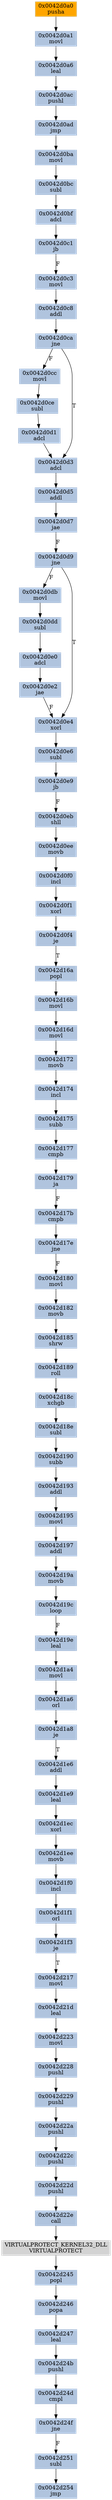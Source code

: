 strict digraph G {
	graph [bgcolor=transparent,
		name=G
	];
	node [color=lightsteelblue,
		fillcolor=lightsteelblue,
		shape=rectangle,
		style=filled
	];
	"0x0042d22a"	[label="0x0042d22a
pushl"];
	"0x0042d22c"	[label="0x0042d22c
pushl"];
	"0x0042d22a" -> "0x0042d22c"	[color="#000000"];
	"0x0042d0f1"	[label="0x0042d0f1
xorl"];
	"0x0042d0f4"	[label="0x0042d0f4
je"];
	"0x0042d0f1" -> "0x0042d0f4"	[color="#000000"];
	"0x0042d17e"	[label="0x0042d17e
jne"];
	"0x0042d180"	[label="0x0042d180
movl"];
	"0x0042d17e" -> "0x0042d180"	[color="#000000",
		label=F];
	"0x0042d254"	[label="0x0042d254
jmp"];
	"0x0042d1ee"	[label="0x0042d1ee
movb"];
	"0x0042d1f0"	[label="0x0042d1f0
incl"];
	"0x0042d1ee" -> "0x0042d1f0"	[color="#000000"];
	"0x0042d0a6"	[label="0x0042d0a6
leal"];
	"0x0042d0ac"	[label="0x0042d0ac
pushl"];
	"0x0042d0a6" -> "0x0042d0ac"	[color="#000000"];
	"0x0042d175"	[label="0x0042d175
subb"];
	"0x0042d177"	[label="0x0042d177
cmpb"];
	"0x0042d175" -> "0x0042d177"	[color="#000000"];
	"0x0042d19e"	[label="0x0042d19e
leal"];
	"0x0042d1a4"	[label="0x0042d1a4
movl"];
	"0x0042d19e" -> "0x0042d1a4"	[color="#000000"];
	"0x0042d24f"	[label="0x0042d24f
jne"];
	"0x0042d251"	[label="0x0042d251
subl"];
	"0x0042d24f" -> "0x0042d251"	[color="#000000",
		label=F];
	"0x0042d0db"	[label="0x0042d0db
movl"];
	"0x0042d0dd"	[label="0x0042d0dd
subl"];
	"0x0042d0db" -> "0x0042d0dd"	[color="#000000"];
	"0x0042d182"	[label="0x0042d182
movb"];
	"0x0042d180" -> "0x0042d182"	[color="#000000"];
	"0x0042d179"	[label="0x0042d179
ja"];
	"0x0042d17b"	[label="0x0042d17b
cmpb"];
	"0x0042d179" -> "0x0042d17b"	[color="#000000",
		label=F];
	"0x0042d1e9"	[label="0x0042d1e9
leal"];
	"0x0042d1ec"	[label="0x0042d1ec
xorl"];
	"0x0042d1e9" -> "0x0042d1ec"	[color="#000000"];
	"0x0042d0e9"	[label="0x0042d0e9
jb"];
	"0x0042d0eb"	[label="0x0042d0eb
shll"];
	"0x0042d0e9" -> "0x0042d0eb"	[color="#000000",
		label=F];
	"0x0042d1f1"	[label="0x0042d1f1
orl"];
	"0x0042d1f3"	[label="0x0042d1f3
je"];
	"0x0042d1f1" -> "0x0042d1f3"	[color="#000000"];
	"0x0042d0ee"	[label="0x0042d0ee
movb"];
	"0x0042d0f0"	[label="0x0042d0f0
incl"];
	"0x0042d0ee" -> "0x0042d0f0"	[color="#000000"];
	VIRTUALPROTECT_KERNEL32_DLL	[color=lightgrey,
		fillcolor=lightgrey,
		label="VIRTUALPROTECT_KERNEL32_DLL
VIRTUALPROTECT"];
	"0x0042d245"	[label="0x0042d245
popl"];
	VIRTUALPROTECT_KERNEL32_DLL -> "0x0042d245"	[color="#000000"];
	"0x0042d177" -> "0x0042d179"	[color="#000000"];
	"0x0042d0d5"	[label="0x0042d0d5
addl"];
	"0x0042d0d7"	[label="0x0042d0d7
jae"];
	"0x0042d0d5" -> "0x0042d0d7"	[color="#000000"];
	"0x0042d193"	[label="0x0042d193
addl"];
	"0x0042d195"	[label="0x0042d195
movl"];
	"0x0042d193" -> "0x0042d195"	[color="#000000"];
	"0x0042d0c1"	[label="0x0042d0c1
jb"];
	"0x0042d0c3"	[label="0x0042d0c3
movl"];
	"0x0042d0c1" -> "0x0042d0c3"	[color="#000000",
		label=F];
	"0x0042d0cc"	[label="0x0042d0cc
movl"];
	"0x0042d0ce"	[label="0x0042d0ce
subl"];
	"0x0042d0cc" -> "0x0042d0ce"	[color="#000000"];
	"0x0042d246"	[label="0x0042d246
popa"];
	"0x0042d247"	[label="0x0042d247
leal"];
	"0x0042d246" -> "0x0042d247"	[color="#000000"];
	"0x0042d189"	[label="0x0042d189
roll"];
	"0x0042d18c"	[label="0x0042d18c
xchgb"];
	"0x0042d189" -> "0x0042d18c"	[color="#000000"];
	"0x0042d1ec" -> "0x0042d1ee"	[color="#000000"];
	"0x0042d18e"	[label="0x0042d18e
subl"];
	"0x0042d18c" -> "0x0042d18e"	[color="#000000"];
	"0x0042d16b"	[label="0x0042d16b
movl"];
	"0x0042d16d"	[label="0x0042d16d
movl"];
	"0x0042d16b" -> "0x0042d16d"	[color="#000000"];
	"0x0042d245" -> "0x0042d246"	[color="#000000"];
	"0x0042d185"	[label="0x0042d185
shrw"];
	"0x0042d185" -> "0x0042d189"	[color="#000000"];
	"0x0042d172"	[label="0x0042d172
movb"];
	"0x0042d174"	[label="0x0042d174
incl"];
	"0x0042d172" -> "0x0042d174"	[color="#000000"];
	"0x0042d190"	[label="0x0042d190
subb"];
	"0x0042d18e" -> "0x0042d190"	[color="#000000"];
	"0x0042d0d1"	[label="0x0042d0d1
adcl"];
	"0x0042d0ce" -> "0x0042d0d1"	[color="#000000"];
	"0x0042d1a6"	[label="0x0042d1a6
orl"];
	"0x0042d1a8"	[label="0x0042d1a8
je"];
	"0x0042d1a6" -> "0x0042d1a8"	[color="#000000"];
	"0x0042d24b"	[label="0x0042d24b
pushl"];
	"0x0042d247" -> "0x0042d24b"	[color="#000000"];
	"0x0042d22d"	[label="0x0042d22d
pushl"];
	"0x0042d22e"	[label="0x0042d22e
call"];
	"0x0042d22d" -> "0x0042d22e"	[color="#000000"];
	"0x0042d16d" -> "0x0042d172"	[color="#000000"];
	"0x0042d223"	[label="0x0042d223
movl"];
	"0x0042d228"	[label="0x0042d228
pushl"];
	"0x0042d223" -> "0x0042d228"	[color="#000000"];
	"0x0042d251" -> "0x0042d254"	[color="#000000"];
	"0x0042d0ca"	[label="0x0042d0ca
jne"];
	"0x0042d0ca" -> "0x0042d0cc"	[color="#000000",
		label=F];
	"0x0042d0d3"	[label="0x0042d0d3
adcl"];
	"0x0042d0ca" -> "0x0042d0d3"	[color="#000000",
		label=T];
	"0x0042d182" -> "0x0042d185"	[color="#000000"];
	"0x0042d229"	[label="0x0042d229
pushl"];
	"0x0042d228" -> "0x0042d229"	[color="#000000"];
	"0x0042d0e4"	[label="0x0042d0e4
xorl"];
	"0x0042d0e6"	[label="0x0042d0e6
subl"];
	"0x0042d0e4" -> "0x0042d0e6"	[color="#000000"];
	"0x0042d0ba"	[label="0x0042d0ba
movl"];
	"0x0042d0bc"	[label="0x0042d0bc
subl"];
	"0x0042d0ba" -> "0x0042d0bc"	[color="#000000"];
	"0x0042d217"	[label="0x0042d217
movl"];
	"0x0042d1f3" -> "0x0042d217"	[color="#000000",
		label=T];
	"0x0042d0bf"	[label="0x0042d0bf
adcl"];
	"0x0042d0bf" -> "0x0042d0c1"	[color="#000000"];
	"0x0042d0bc" -> "0x0042d0bf"	[color="#000000"];
	"0x0042d19a"	[label="0x0042d19a
movb"];
	"0x0042d19c"	[label="0x0042d19c
loop"];
	"0x0042d19a" -> "0x0042d19c"	[color="#000000"];
	"0x0042d0c8"	[label="0x0042d0c8
addl"];
	"0x0042d0c8" -> "0x0042d0ca"	[color="#000000"];
	"0x0042d190" -> "0x0042d193"	[color="#000000"];
	"0x0042d16a"	[label="0x0042d16a
popl"];
	"0x0042d16a" -> "0x0042d16b"	[color="#000000"];
	"0x0042d0ad"	[label="0x0042d0ad
jmp"];
	"0x0042d0ac" -> "0x0042d0ad"	[color="#000000"];
	"0x0042d1e6"	[label="0x0042d1e6
addl"];
	"0x0042d1e6" -> "0x0042d1e9"	[color="#000000"];
	"0x0042d22c" -> "0x0042d22d"	[color="#000000"];
	"0x0042d19c" -> "0x0042d19e"	[color="#000000",
		label=F];
	"0x0042d24d"	[label="0x0042d24d
cmpl"];
	"0x0042d24d" -> "0x0042d24f"	[color="#000000"];
	"0x0042d0ad" -> "0x0042d0ba"	[color="#000000"];
	"0x0042d0f4" -> "0x0042d16a"	[color="#000000",
		label=T];
	"0x0042d174" -> "0x0042d175"	[color="#000000"];
	"0x0042d1f0" -> "0x0042d1f1"	[color="#000000"];
	"0x0042d0d9"	[label="0x0042d0d9
jne"];
	"0x0042d0d7" -> "0x0042d0d9"	[color="#000000",
		label=F];
	"0x0042d0e0"	[label="0x0042d0e0
adcl"];
	"0x0042d0dd" -> "0x0042d0e0"	[color="#000000"];
	"0x0042d0d1" -> "0x0042d0d3"	[color="#000000"];
	"0x0042d21d"	[label="0x0042d21d
leal"];
	"0x0042d217" -> "0x0042d21d"	[color="#000000"];
	"0x0042d0d9" -> "0x0042d0db"	[color="#000000",
		label=F];
	"0x0042d0d9" -> "0x0042d0e4"	[color="#000000",
		label=T];
	"0x0042d22e" -> VIRTUALPROTECT_KERNEL32_DLL	[color="#000000"];
	"0x0042d229" -> "0x0042d22a"	[color="#000000"];
	"0x0042d0c3" -> "0x0042d0c8"	[color="#000000"];
	"0x0042d0eb" -> "0x0042d0ee"	[color="#000000"];
	"0x0042d0a1"	[label="0x0042d0a1
movl"];
	"0x0042d0a1" -> "0x0042d0a6"	[color="#000000"];
	"0x0042d1a4" -> "0x0042d1a6"	[color="#000000"];
	"0x0042d0e6" -> "0x0042d0e9"	[color="#000000"];
	"0x0042d1a8" -> "0x0042d1e6"	[color="#000000",
		label=T];
	"0x0042d197"	[label="0x0042d197
addl"];
	"0x0042d197" -> "0x0042d19a"	[color="#000000"];
	"0x0042d24b" -> "0x0042d24d"	[color="#000000"];
	"0x0042d0f0" -> "0x0042d0f1"	[color="#000000"];
	"0x0042d0d3" -> "0x0042d0d5"	[color="#000000"];
	"0x0042d21d" -> "0x0042d223"	[color="#000000"];
	"0x0042d195" -> "0x0042d197"	[color="#000000"];
	"0x0042d0a0"	[color=lightgrey,
		fillcolor=orange,
		label="0x0042d0a0
pusha"];
	"0x0042d0a0" -> "0x0042d0a1"	[color="#000000"];
	"0x0042d17b" -> "0x0042d17e"	[color="#000000"];
	"0x0042d0e2"	[label="0x0042d0e2
jae"];
	"0x0042d0e2" -> "0x0042d0e4"	[color="#000000",
		label=F];
	"0x0042d0e0" -> "0x0042d0e2"	[color="#000000"];
}
